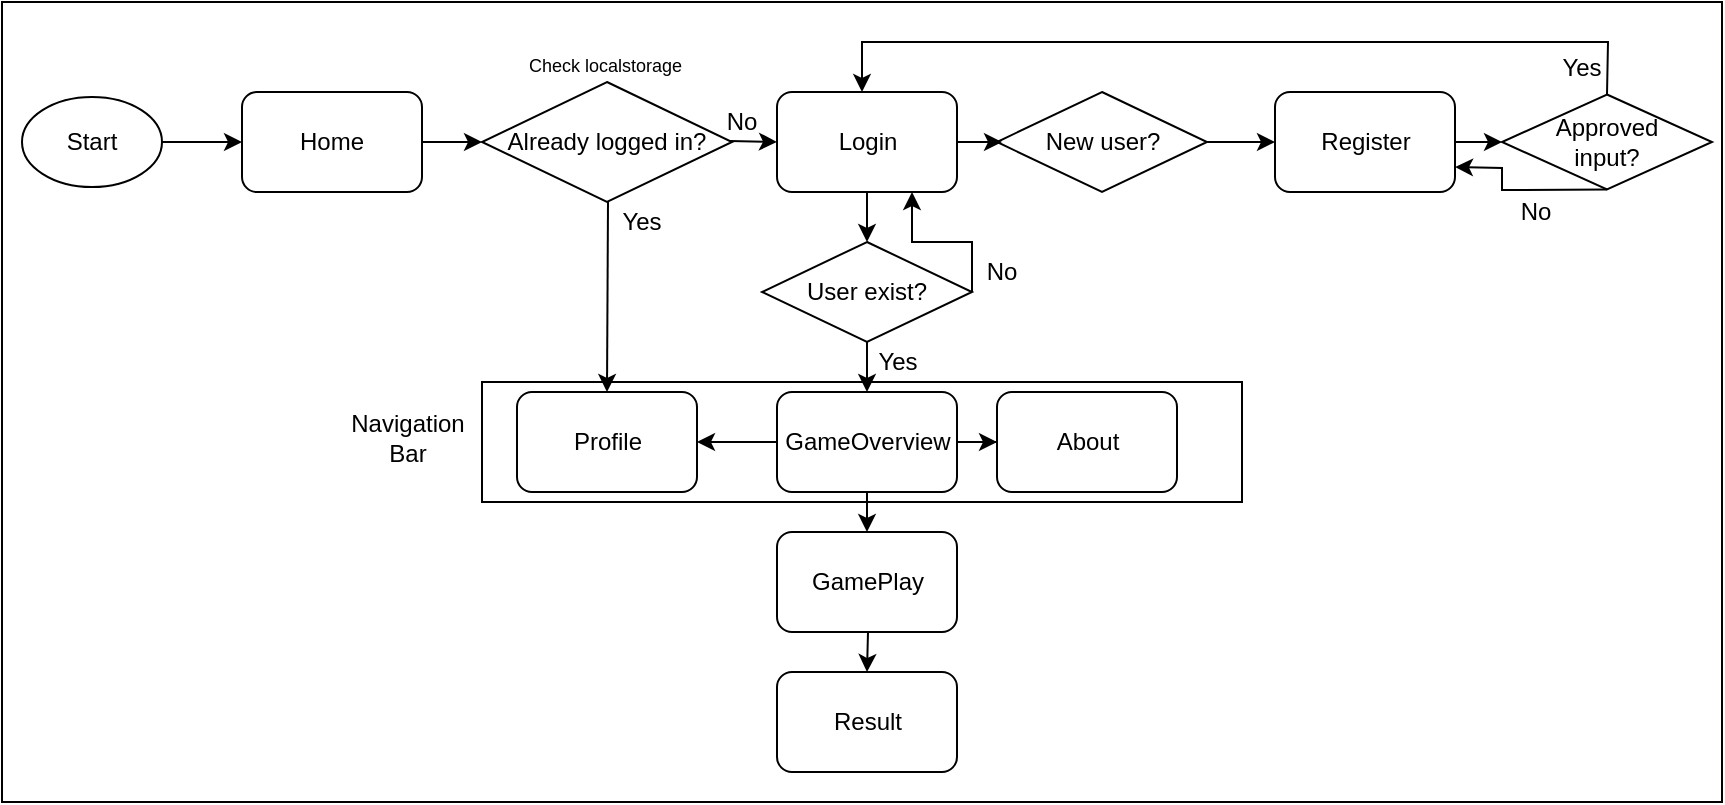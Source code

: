 <mxfile version="21.2.9" type="github">
  <diagram name="Sida-1" id="fzuJTRukUMRlMD50dPsk">
    <mxGraphModel dx="1263" dy="705" grid="1" gridSize="10" guides="1" tooltips="1" connect="1" arrows="1" fold="1" page="1" pageScale="1" pageWidth="827" pageHeight="1169" math="0" shadow="0">
      <root>
        <mxCell id="0" />
        <mxCell id="1" parent="0" />
        <mxCell id="_E-l3Ct7PDIrw8fswVvW-52" value="" style="rounded=0;whiteSpace=wrap;html=1;" vertex="1" parent="1">
          <mxGeometry x="30" y="120" width="860" height="400" as="geometry" />
        </mxCell>
        <mxCell id="_E-l3Ct7PDIrw8fswVvW-47" value="" style="rounded=0;whiteSpace=wrap;html=1;" vertex="1" parent="1">
          <mxGeometry x="270" y="310" width="380" height="60" as="geometry" />
        </mxCell>
        <mxCell id="_E-l3Ct7PDIrw8fswVvW-1" value="Start" style="ellipse;whiteSpace=wrap;html=1;" vertex="1" parent="1">
          <mxGeometry x="40" y="167.5" width="70" height="45" as="geometry" />
        </mxCell>
        <mxCell id="_E-l3Ct7PDIrw8fswVvW-2" value="Home" style="rounded=1;whiteSpace=wrap;html=1;" vertex="1" parent="1">
          <mxGeometry x="150" y="165" width="90" height="50" as="geometry" />
        </mxCell>
        <mxCell id="_E-l3Ct7PDIrw8fswVvW-3" value="Login" style="rounded=1;whiteSpace=wrap;html=1;" vertex="1" parent="1">
          <mxGeometry x="417.5" y="165" width="90" height="50" as="geometry" />
        </mxCell>
        <mxCell id="_E-l3Ct7PDIrw8fswVvW-4" value="Register" style="rounded=1;whiteSpace=wrap;html=1;" vertex="1" parent="1">
          <mxGeometry x="666.5" y="165" width="90" height="50" as="geometry" />
        </mxCell>
        <mxCell id="_E-l3Ct7PDIrw8fswVvW-5" value="New user?" style="rhombus;whiteSpace=wrap;html=1;" vertex="1" parent="1">
          <mxGeometry x="527.5" y="165" width="105" height="50" as="geometry" />
        </mxCell>
        <mxCell id="_E-l3Ct7PDIrw8fswVvW-25" value="" style="edgeStyle=orthogonalEdgeStyle;rounded=0;orthogonalLoop=1;jettySize=auto;html=1;entryX=1;entryY=0.5;entryDx=0;entryDy=0;" edge="1" parent="1" source="_E-l3Ct7PDIrw8fswVvW-6" target="_E-l3Ct7PDIrw8fswVvW-11">
          <mxGeometry relative="1" as="geometry">
            <mxPoint x="370" y="340" as="targetPoint" />
          </mxGeometry>
        </mxCell>
        <mxCell id="_E-l3Ct7PDIrw8fswVvW-27" value="" style="edgeStyle=orthogonalEdgeStyle;rounded=0;orthogonalLoop=1;jettySize=auto;html=1;" edge="1" parent="1" source="_E-l3Ct7PDIrw8fswVvW-6" target="_E-l3Ct7PDIrw8fswVvW-12">
          <mxGeometry relative="1" as="geometry" />
        </mxCell>
        <mxCell id="_E-l3Ct7PDIrw8fswVvW-6" value="GameOverview" style="rounded=1;whiteSpace=wrap;html=1;" vertex="1" parent="1">
          <mxGeometry x="417.5" y="315" width="90" height="50" as="geometry" />
        </mxCell>
        <mxCell id="_E-l3Ct7PDIrw8fswVvW-7" value="GamePlay" style="rounded=1;whiteSpace=wrap;html=1;" vertex="1" parent="1">
          <mxGeometry x="417.5" y="385" width="90" height="50" as="geometry" />
        </mxCell>
        <mxCell id="_E-l3Ct7PDIrw8fswVvW-8" value="Result" style="rounded=1;whiteSpace=wrap;html=1;" vertex="1" parent="1">
          <mxGeometry x="417.5" y="455" width="90" height="50" as="geometry" />
        </mxCell>
        <mxCell id="_E-l3Ct7PDIrw8fswVvW-10" value="Already logged in?" style="rhombus;whiteSpace=wrap;html=1;" vertex="1" parent="1">
          <mxGeometry x="270" y="160" width="125" height="60" as="geometry" />
        </mxCell>
        <mxCell id="_E-l3Ct7PDIrw8fswVvW-11" value="Profile" style="rounded=1;whiteSpace=wrap;html=1;" vertex="1" parent="1">
          <mxGeometry x="287.5" y="315" width="90" height="50" as="geometry" />
        </mxCell>
        <mxCell id="_E-l3Ct7PDIrw8fswVvW-12" value="About" style="rounded=1;whiteSpace=wrap;html=1;" vertex="1" parent="1">
          <mxGeometry x="527.5" y="315" width="90" height="50" as="geometry" />
        </mxCell>
        <mxCell id="_E-l3Ct7PDIrw8fswVvW-13" value="" style="endArrow=classic;html=1;rounded=0;entryX=0;entryY=0.5;entryDx=0;entryDy=0;exitX=1;exitY=0.5;exitDx=0;exitDy=0;" edge="1" parent="1" source="_E-l3Ct7PDIrw8fswVvW-1" target="_E-l3Ct7PDIrw8fswVvW-2">
          <mxGeometry width="50" height="50" relative="1" as="geometry">
            <mxPoint x="120" y="140" as="sourcePoint" />
            <mxPoint x="170" y="90" as="targetPoint" />
          </mxGeometry>
        </mxCell>
        <mxCell id="_E-l3Ct7PDIrw8fswVvW-14" value="" style="endArrow=classic;html=1;rounded=0;exitX=1;exitY=0.5;exitDx=0;exitDy=0;entryX=0;entryY=0.5;entryDx=0;entryDy=0;" edge="1" parent="1" target="_E-l3Ct7PDIrw8fswVvW-3">
          <mxGeometry width="50" height="50" relative="1" as="geometry">
            <mxPoint x="394" y="189.5" as="sourcePoint" />
            <mxPoint x="410" y="190" as="targetPoint" />
          </mxGeometry>
        </mxCell>
        <mxCell id="_E-l3Ct7PDIrw8fswVvW-15" value="" style="endArrow=classic;html=1;rounded=0;exitX=1;exitY=0.5;exitDx=0;exitDy=0;" edge="1" parent="1" source="_E-l3Ct7PDIrw8fswVvW-2">
          <mxGeometry width="50" height="50" relative="1" as="geometry">
            <mxPoint x="250" y="210" as="sourcePoint" />
            <mxPoint x="270" y="190" as="targetPoint" />
          </mxGeometry>
        </mxCell>
        <mxCell id="_E-l3Ct7PDIrw8fswVvW-18" value="Yes" style="text;html=1;strokeColor=none;fillColor=none;align=center;verticalAlign=middle;whiteSpace=wrap;rounded=0;" vertex="1" parent="1">
          <mxGeometry x="320" y="215" width="60" height="30" as="geometry" />
        </mxCell>
        <mxCell id="_E-l3Ct7PDIrw8fswVvW-19" value="No" style="text;html=1;strokeColor=none;fillColor=none;align=center;verticalAlign=middle;whiteSpace=wrap;rounded=0;" vertex="1" parent="1">
          <mxGeometry x="370" y="165" width="60" height="30" as="geometry" />
        </mxCell>
        <mxCell id="_E-l3Ct7PDIrw8fswVvW-20" value="" style="endArrow=classic;html=1;rounded=0;entryX=0.5;entryY=0;entryDx=0;entryDy=0;" edge="1" parent="1" target="_E-l3Ct7PDIrw8fswVvW-11">
          <mxGeometry width="50" height="50" relative="1" as="geometry">
            <mxPoint x="333" y="220" as="sourcePoint" />
            <mxPoint x="330" y="310" as="targetPoint" />
          </mxGeometry>
        </mxCell>
        <mxCell id="_E-l3Ct7PDIrw8fswVvW-22" value="" style="endArrow=classic;html=1;rounded=0;exitX=0.5;exitY=1;exitDx=0;exitDy=0;entryX=0.5;entryY=0;entryDx=0;entryDy=0;" edge="1" parent="1" source="_E-l3Ct7PDIrw8fswVvW-3" target="_E-l3Ct7PDIrw8fswVvW-34">
          <mxGeometry width="50" height="50" relative="1" as="geometry">
            <mxPoint x="410" y="220" as="sourcePoint" />
            <mxPoint x="463" y="250" as="targetPoint" />
          </mxGeometry>
        </mxCell>
        <mxCell id="_E-l3Ct7PDIrw8fswVvW-23" value="" style="endArrow=classic;html=1;rounded=0;exitX=0.5;exitY=1;exitDx=0;exitDy=0;entryX=0.5;entryY=0;entryDx=0;entryDy=0;" edge="1" parent="1" source="_E-l3Ct7PDIrw8fswVvW-6" target="_E-l3Ct7PDIrw8fswVvW-7">
          <mxGeometry width="50" height="50" relative="1" as="geometry">
            <mxPoint x="473" y="300" as="sourcePoint" />
            <mxPoint x="473" y="325" as="targetPoint" />
          </mxGeometry>
        </mxCell>
        <mxCell id="_E-l3Ct7PDIrw8fswVvW-24" value="" style="endArrow=classic;html=1;rounded=0;entryX=0.5;entryY=0;entryDx=0;entryDy=0;" edge="1" parent="1" target="_E-l3Ct7PDIrw8fswVvW-8">
          <mxGeometry width="50" height="50" relative="1" as="geometry">
            <mxPoint x="463" y="435" as="sourcePoint" />
            <mxPoint x="483" y="335" as="targetPoint" />
          </mxGeometry>
        </mxCell>
        <mxCell id="_E-l3Ct7PDIrw8fswVvW-28" value="" style="endArrow=classic;html=1;rounded=0;exitX=1;exitY=0.5;exitDx=0;exitDy=0;entryX=0;entryY=0.5;entryDx=0;entryDy=0;" edge="1" parent="1" source="_E-l3Ct7PDIrw8fswVvW-5" target="_E-l3Ct7PDIrw8fswVvW-4">
          <mxGeometry width="50" height="50" relative="1" as="geometry">
            <mxPoint x="250" y="200" as="sourcePoint" />
            <mxPoint x="280" y="200" as="targetPoint" />
          </mxGeometry>
        </mxCell>
        <mxCell id="_E-l3Ct7PDIrw8fswVvW-29" value="" style="endArrow=classic;html=1;rounded=0;exitX=1;exitY=0.5;exitDx=0;exitDy=0;" edge="1" parent="1" source="_E-l3Ct7PDIrw8fswVvW-3">
          <mxGeometry width="50" height="50" relative="1" as="geometry">
            <mxPoint x="643" y="200" as="sourcePoint" />
            <mxPoint x="530" y="190" as="targetPoint" />
          </mxGeometry>
        </mxCell>
        <mxCell id="_E-l3Ct7PDIrw8fswVvW-32" value="" style="endArrow=classic;html=1;rounded=0;exitX=0.5;exitY=0;exitDx=0;exitDy=0;" edge="1" parent="1" source="_E-l3Ct7PDIrw8fswVvW-40">
          <mxGeometry width="50" height="50" relative="1" as="geometry">
            <mxPoint x="710" y="165" as="sourcePoint" />
            <mxPoint x="460" y="165" as="targetPoint" />
            <Array as="points">
              <mxPoint x="833" y="140" />
              <mxPoint x="710" y="140" />
              <mxPoint x="580" y="140" />
              <mxPoint x="460" y="140" />
            </Array>
          </mxGeometry>
        </mxCell>
        <mxCell id="_E-l3Ct7PDIrw8fswVvW-33" value="&lt;font style=&quot;font-size: 9px;&quot;&gt;Check localstorage&amp;nbsp;&lt;/font&gt;" style="text;html=1;strokeColor=none;fillColor=none;align=center;verticalAlign=middle;whiteSpace=wrap;rounded=0;" vertex="1" parent="1">
          <mxGeometry x="262.5" y="136.25" width="140" height="30" as="geometry" />
        </mxCell>
        <mxCell id="_E-l3Ct7PDIrw8fswVvW-34" value="User exist?" style="rhombus;whiteSpace=wrap;html=1;" vertex="1" parent="1">
          <mxGeometry x="410" y="240" width="105" height="50" as="geometry" />
        </mxCell>
        <mxCell id="_E-l3Ct7PDIrw8fswVvW-35" value="" style="endArrow=classic;html=1;rounded=0;exitX=0.5;exitY=1;exitDx=0;exitDy=0;entryX=0.5;entryY=0;entryDx=0;entryDy=0;" edge="1" parent="1" source="_E-l3Ct7PDIrw8fswVvW-34" target="_E-l3Ct7PDIrw8fswVvW-6">
          <mxGeometry width="50" height="50" relative="1" as="geometry">
            <mxPoint x="473" y="225" as="sourcePoint" />
            <mxPoint x="473" y="250" as="targetPoint" />
          </mxGeometry>
        </mxCell>
        <mxCell id="_E-l3Ct7PDIrw8fswVvW-36" value="" style="endArrow=classic;html=1;rounded=0;exitX=1;exitY=0.5;exitDx=0;exitDy=0;entryX=0.75;entryY=1;entryDx=0;entryDy=0;" edge="1" parent="1" source="_E-l3Ct7PDIrw8fswVvW-34" target="_E-l3Ct7PDIrw8fswVvW-3">
          <mxGeometry width="50" height="50" relative="1" as="geometry">
            <mxPoint x="483" y="235" as="sourcePoint" />
            <mxPoint x="530" y="240" as="targetPoint" />
            <Array as="points">
              <mxPoint x="515" y="240" />
              <mxPoint x="485" y="240" />
            </Array>
          </mxGeometry>
        </mxCell>
        <mxCell id="_E-l3Ct7PDIrw8fswVvW-37" value="Yes" style="text;html=1;strokeColor=none;fillColor=none;align=center;verticalAlign=middle;whiteSpace=wrap;rounded=0;" vertex="1" parent="1">
          <mxGeometry x="447.5" y="285" width="60" height="30" as="geometry" />
        </mxCell>
        <mxCell id="_E-l3Ct7PDIrw8fswVvW-38" value="No" style="text;html=1;strokeColor=none;fillColor=none;align=center;verticalAlign=middle;whiteSpace=wrap;rounded=0;" vertex="1" parent="1">
          <mxGeometry x="500" y="240" width="60" height="30" as="geometry" />
        </mxCell>
        <mxCell id="_E-l3Ct7PDIrw8fswVvW-39" value="" style="endArrow=classic;html=1;rounded=0;exitX=1;exitY=0.5;exitDx=0;exitDy=0;entryX=0;entryY=0.5;entryDx=0;entryDy=0;" edge="1" parent="1" target="_E-l3Ct7PDIrw8fswVvW-40" source="_E-l3Ct7PDIrw8fswVvW-4">
          <mxGeometry width="50" height="50" relative="1" as="geometry">
            <mxPoint x="712" y="217.5" as="sourcePoint" />
            <mxPoint x="712" y="252.5" as="targetPoint" />
          </mxGeometry>
        </mxCell>
        <mxCell id="_E-l3Ct7PDIrw8fswVvW-40" value="Approved&lt;br&gt;input?" style="rhombus;whiteSpace=wrap;html=1;" vertex="1" parent="1">
          <mxGeometry x="780" y="166.25" width="105" height="47.5" as="geometry" />
        </mxCell>
        <mxCell id="_E-l3Ct7PDIrw8fswVvW-42" value="Yes" style="text;html=1;strokeColor=none;fillColor=none;align=center;verticalAlign=middle;whiteSpace=wrap;rounded=0;" vertex="1" parent="1">
          <mxGeometry x="790" y="137.5" width="60" height="30" as="geometry" />
        </mxCell>
        <mxCell id="_E-l3Ct7PDIrw8fswVvW-43" value="No" style="text;html=1;strokeColor=none;fillColor=none;align=center;verticalAlign=middle;whiteSpace=wrap;rounded=0;" vertex="1" parent="1">
          <mxGeometry x="767" y="210" width="60" height="30" as="geometry" />
        </mxCell>
        <mxCell id="_E-l3Ct7PDIrw8fswVvW-46" value="" style="endArrow=classic;html=1;rounded=0;exitX=0.5;exitY=1;exitDx=0;exitDy=0;entryX=1;entryY=0.75;entryDx=0;entryDy=0;" edge="1" parent="1" source="_E-l3Ct7PDIrw8fswVvW-40" target="_E-l3Ct7PDIrw8fswVvW-4">
          <mxGeometry width="50" height="50" relative="1" as="geometry">
            <mxPoint x="767" y="200" as="sourcePoint" />
            <mxPoint x="790" y="200" as="targetPoint" />
            <Array as="points">
              <mxPoint x="780" y="214" />
              <mxPoint x="780" y="203" />
            </Array>
          </mxGeometry>
        </mxCell>
        <mxCell id="_E-l3Ct7PDIrw8fswVvW-49" value="Navigation Bar" style="text;html=1;strokeColor=none;fillColor=none;align=center;verticalAlign=middle;whiteSpace=wrap;rounded=0;" vertex="1" parent="1">
          <mxGeometry x="202.5" y="310" width="60" height="55" as="geometry" />
        </mxCell>
      </root>
    </mxGraphModel>
  </diagram>
</mxfile>
